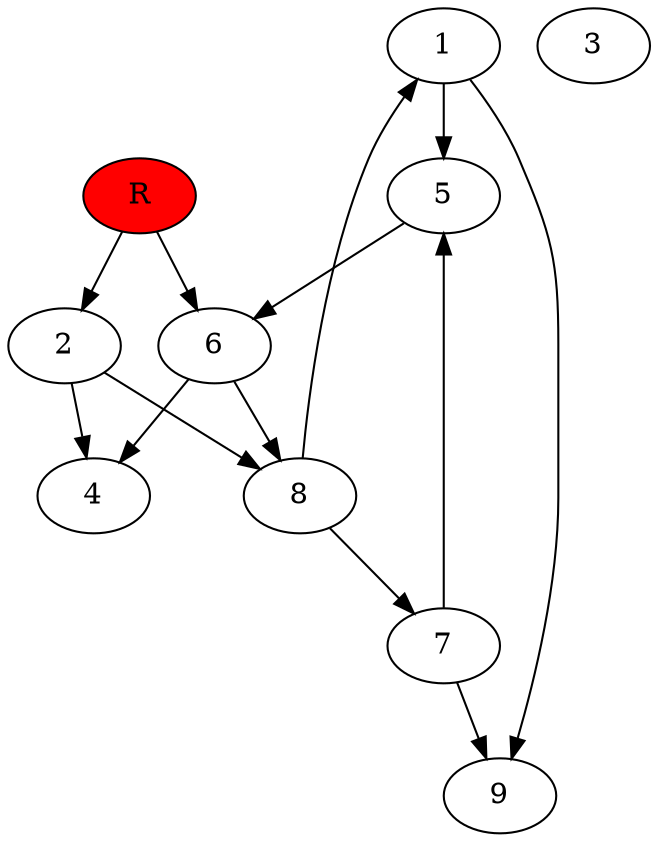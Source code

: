 digraph prb15551 {
	1
	2
	3
	4
	5
	6
	7
	8
	R [fillcolor="#ff0000" style=filled]
	1 -> 5
	1 -> 9
	2 -> 4
	2 -> 8
	5 -> 6
	6 -> 4
	6 -> 8
	7 -> 5
	7 -> 9
	8 -> 1
	8 -> 7
	R -> 2
	R -> 6
}
